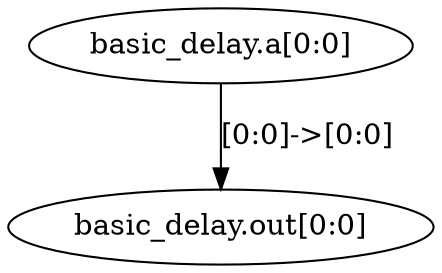digraph G {
	"basic_delay.a" -> "basic_delay.out"[label="[0:0]->[0:0]"];
	"basic_delay.a" [shape=ellipse, label="basic_delay.a[0:0]"];
	"basic_delay.out" [shape=ellipse, label="basic_delay.out[0:0]"];
}

